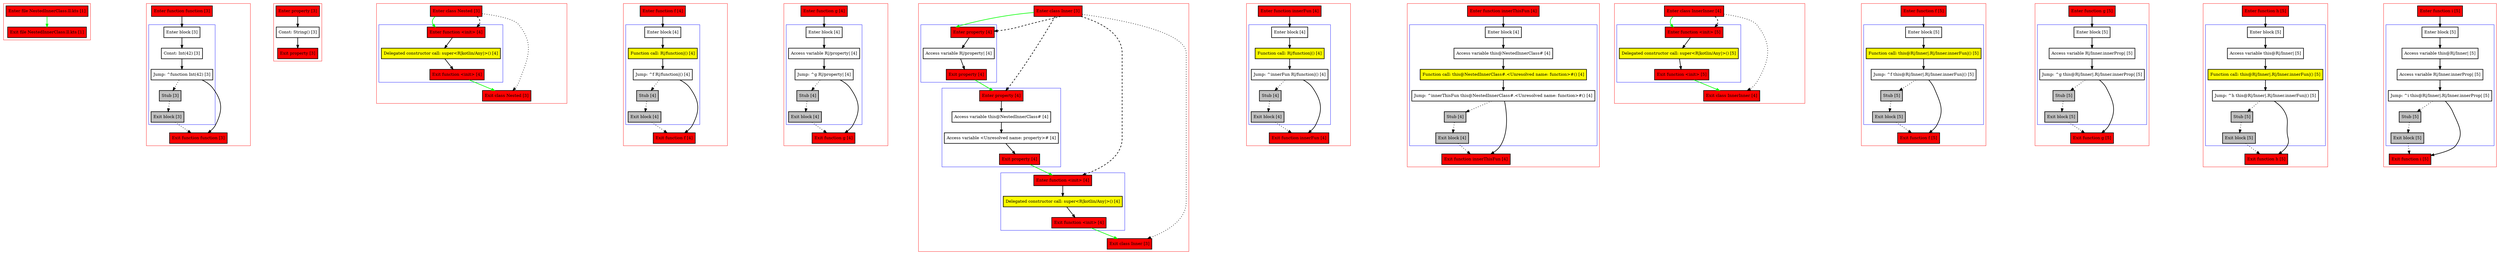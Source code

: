 digraph NestedInnerClass_ll_kts {
    graph [nodesep=3]
    node [shape=box penwidth=2]
    edge [penwidth=2]

    subgraph cluster_0 {
        color=red
        0 [label="Enter file NestedInnerClass.ll.kts [1]" style="filled" fillcolor=red];
        1 [label="Exit file NestedInnerClass.ll.kts [1]" style="filled" fillcolor=red];
    }
    0 -> {1} [color=green];

    subgraph cluster_1 {
        color=red
        2 [label="Enter function function [3]" style="filled" fillcolor=red];
        subgraph cluster_2 {
            color=blue
            3 [label="Enter block [3]"];
            4 [label="Const: Int(42) [3]"];
            5 [label="Jump: ^function Int(42) [3]"];
            6 [label="Stub [3]" style="filled" fillcolor=gray];
            7 [label="Exit block [3]" style="filled" fillcolor=gray];
        }
        8 [label="Exit function function [3]" style="filled" fillcolor=red];
    }
    2 -> {3};
    3 -> {4};
    4 -> {5};
    5 -> {8};
    5 -> {6} [style=dotted];
    6 -> {7} [style=dotted];
    7 -> {8} [style=dotted];

    subgraph cluster_3 {
        color=red
        9 [label="Enter property [3]" style="filled" fillcolor=red];
        10 [label="Const: String() [3]"];
        11 [label="Exit property [3]" style="filled" fillcolor=red];
    }
    9 -> {10};
    10 -> {11};

    subgraph cluster_4 {
        color=red
        12 [label="Enter class Nested [3]" style="filled" fillcolor=red];
        subgraph cluster_5 {
            color=blue
            13 [label="Enter function <init> [4]" style="filled" fillcolor=red];
            14 [label="Delegated constructor call: super<R|kotlin/Any|>() [4]" style="filled" fillcolor=yellow];
            15 [label="Exit function <init> [4]" style="filled" fillcolor=red];
        }
        16 [label="Exit class Nested [3]" style="filled" fillcolor=red];
    }
    12 -> {13} [color=green];
    12 -> {16} [style=dotted];
    12 -> {13} [style=dashed];
    13 -> {14};
    14 -> {15};
    15 -> {16} [color=green];

    subgraph cluster_6 {
        color=red
        17 [label="Enter function f [4]" style="filled" fillcolor=red];
        subgraph cluster_7 {
            color=blue
            18 [label="Enter block [4]"];
            19 [label="Function call: R|/function|() [4]" style="filled" fillcolor=yellow];
            20 [label="Jump: ^f R|/function|() [4]"];
            21 [label="Stub [4]" style="filled" fillcolor=gray];
            22 [label="Exit block [4]" style="filled" fillcolor=gray];
        }
        23 [label="Exit function f [4]" style="filled" fillcolor=red];
    }
    17 -> {18};
    18 -> {19};
    19 -> {20};
    20 -> {23};
    20 -> {21} [style=dotted];
    21 -> {22} [style=dotted];
    22 -> {23} [style=dotted];

    subgraph cluster_8 {
        color=red
        24 [label="Enter function g [4]" style="filled" fillcolor=red];
        subgraph cluster_9 {
            color=blue
            25 [label="Enter block [4]"];
            26 [label="Access variable R|/property| [4]"];
            27 [label="Jump: ^g R|/property| [4]"];
            28 [label="Stub [4]" style="filled" fillcolor=gray];
            29 [label="Exit block [4]" style="filled" fillcolor=gray];
        }
        30 [label="Exit function g [4]" style="filled" fillcolor=red];
    }
    24 -> {25};
    25 -> {26};
    26 -> {27};
    27 -> {30};
    27 -> {28} [style=dotted];
    28 -> {29} [style=dotted];
    29 -> {30} [style=dotted];

    subgraph cluster_10 {
        color=red
        31 [label="Enter class Inner [3]" style="filled" fillcolor=red];
        subgraph cluster_11 {
            color=blue
            32 [label="Enter property [4]" style="filled" fillcolor=red];
            33 [label="Access variable R|/property| [4]"];
            34 [label="Exit property [4]" style="filled" fillcolor=red];
        }
        subgraph cluster_12 {
            color=blue
            35 [label="Enter property [4]" style="filled" fillcolor=red];
            36 [label="Access variable this@NestedInnerClass# [4]"];
            37 [label="Access variable <Unresolved name: property># [4]"];
            38 [label="Exit property [4]" style="filled" fillcolor=red];
        }
        subgraph cluster_13 {
            color=blue
            39 [label="Enter function <init> [4]" style="filled" fillcolor=red];
            40 [label="Delegated constructor call: super<R|kotlin/Any|>() [4]" style="filled" fillcolor=yellow];
            41 [label="Exit function <init> [4]" style="filled" fillcolor=red];
        }
        42 [label="Exit class Inner [3]" style="filled" fillcolor=red];
    }
    31 -> {32} [color=green];
    31 -> {42} [style=dotted];
    31 -> {32 35 39} [style=dashed];
    32 -> {33};
    33 -> {34};
    34 -> {35} [color=green];
    35 -> {36};
    36 -> {37};
    37 -> {38};
    38 -> {39} [color=green];
    39 -> {40};
    40 -> {41};
    41 -> {42} [color=green];

    subgraph cluster_14 {
        color=red
        43 [label="Enter function innerFun [4]" style="filled" fillcolor=red];
        subgraph cluster_15 {
            color=blue
            44 [label="Enter block [4]"];
            45 [label="Function call: R|/function|() [4]" style="filled" fillcolor=yellow];
            46 [label="Jump: ^innerFun R|/function|() [4]"];
            47 [label="Stub [4]" style="filled" fillcolor=gray];
            48 [label="Exit block [4]" style="filled" fillcolor=gray];
        }
        49 [label="Exit function innerFun [4]" style="filled" fillcolor=red];
    }
    43 -> {44};
    44 -> {45};
    45 -> {46};
    46 -> {49};
    46 -> {47} [style=dotted];
    47 -> {48} [style=dotted];
    48 -> {49} [style=dotted];

    subgraph cluster_16 {
        color=red
        50 [label="Enter function innerThisFun [4]" style="filled" fillcolor=red];
        subgraph cluster_17 {
            color=blue
            51 [label="Enter block [4]"];
            52 [label="Access variable this@NestedInnerClass# [4]"];
            53 [label="Function call: this@NestedInnerClass#.<Unresolved name: function>#() [4]" style="filled" fillcolor=yellow];
            54 [label="Jump: ^innerThisFun this@NestedInnerClass#.<Unresolved name: function>#() [4]"];
            55 [label="Stub [4]" style="filled" fillcolor=gray];
            56 [label="Exit block [4]" style="filled" fillcolor=gray];
        }
        57 [label="Exit function innerThisFun [4]" style="filled" fillcolor=red];
    }
    50 -> {51};
    51 -> {52};
    52 -> {53};
    53 -> {54};
    54 -> {57};
    54 -> {55} [style=dotted];
    55 -> {56} [style=dotted];
    56 -> {57} [style=dotted];

    subgraph cluster_18 {
        color=red
        58 [label="Enter class InnerInner [4]" style="filled" fillcolor=red];
        subgraph cluster_19 {
            color=blue
            59 [label="Enter function <init> [5]" style="filled" fillcolor=red];
            60 [label="Delegated constructor call: super<R|kotlin/Any|>() [5]" style="filled" fillcolor=yellow];
            61 [label="Exit function <init> [5]" style="filled" fillcolor=red];
        }
        62 [label="Exit class InnerInner [4]" style="filled" fillcolor=red];
    }
    58 -> {59} [color=green];
    58 -> {62} [style=dotted];
    58 -> {59} [style=dashed];
    59 -> {60};
    60 -> {61};
    61 -> {62} [color=green];

    subgraph cluster_20 {
        color=red
        63 [label="Enter function f [5]" style="filled" fillcolor=red];
        subgraph cluster_21 {
            color=blue
            64 [label="Enter block [5]"];
            65 [label="Function call: this@R|/Inner|.R|/Inner.innerFun|() [5]" style="filled" fillcolor=yellow];
            66 [label="Jump: ^f this@R|/Inner|.R|/Inner.innerFun|() [5]"];
            67 [label="Stub [5]" style="filled" fillcolor=gray];
            68 [label="Exit block [5]" style="filled" fillcolor=gray];
        }
        69 [label="Exit function f [5]" style="filled" fillcolor=red];
    }
    63 -> {64};
    64 -> {65};
    65 -> {66};
    66 -> {69};
    66 -> {67} [style=dotted];
    67 -> {68} [style=dotted];
    68 -> {69} [style=dotted];

    subgraph cluster_22 {
        color=red
        70 [label="Enter function g [5]" style="filled" fillcolor=red];
        subgraph cluster_23 {
            color=blue
            71 [label="Enter block [5]"];
            72 [label="Access variable R|/Inner.innerProp| [5]"];
            73 [label="Jump: ^g this@R|/Inner|.R|/Inner.innerProp| [5]"];
            74 [label="Stub [5]" style="filled" fillcolor=gray];
            75 [label="Exit block [5]" style="filled" fillcolor=gray];
        }
        76 [label="Exit function g [5]" style="filled" fillcolor=red];
    }
    70 -> {71};
    71 -> {72};
    72 -> {73};
    73 -> {76};
    73 -> {74} [style=dotted];
    74 -> {75} [style=dotted];
    75 -> {76} [style=dotted];

    subgraph cluster_24 {
        color=red
        77 [label="Enter function h [5]" style="filled" fillcolor=red];
        subgraph cluster_25 {
            color=blue
            78 [label="Enter block [5]"];
            79 [label="Access variable this@R|/Inner| [5]"];
            80 [label="Function call: this@R|/Inner|.R|/Inner.innerFun|() [5]" style="filled" fillcolor=yellow];
            81 [label="Jump: ^h this@R|/Inner|.R|/Inner.innerFun|() [5]"];
            82 [label="Stub [5]" style="filled" fillcolor=gray];
            83 [label="Exit block [5]" style="filled" fillcolor=gray];
        }
        84 [label="Exit function h [5]" style="filled" fillcolor=red];
    }
    77 -> {78};
    78 -> {79};
    79 -> {80};
    80 -> {81};
    81 -> {84};
    81 -> {82} [style=dotted];
    82 -> {83} [style=dotted];
    83 -> {84} [style=dotted];

    subgraph cluster_26 {
        color=red
        85 [label="Enter function i [5]" style="filled" fillcolor=red];
        subgraph cluster_27 {
            color=blue
            86 [label="Enter block [5]"];
            87 [label="Access variable this@R|/Inner| [5]"];
            88 [label="Access variable R|/Inner.innerProp| [5]"];
            89 [label="Jump: ^i this@R|/Inner|.R|/Inner.innerProp| [5]"];
            90 [label="Stub [5]" style="filled" fillcolor=gray];
            91 [label="Exit block [5]" style="filled" fillcolor=gray];
        }
        92 [label="Exit function i [5]" style="filled" fillcolor=red];
    }
    85 -> {86};
    86 -> {87};
    87 -> {88};
    88 -> {89};
    89 -> {92};
    89 -> {90} [style=dotted];
    90 -> {91} [style=dotted];
    91 -> {92} [style=dotted];

}
